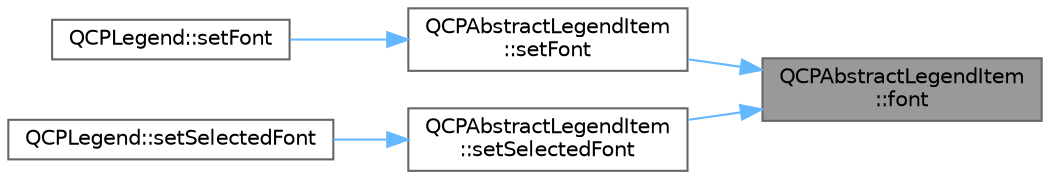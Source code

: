 digraph "QCPAbstractLegendItem::font"
{
 // LATEX_PDF_SIZE
  bgcolor="transparent";
  edge [fontname=Helvetica,fontsize=10,labelfontname=Helvetica,labelfontsize=10];
  node [fontname=Helvetica,fontsize=10,shape=box,height=0.2,width=0.4];
  rankdir="RL";
  Node1 [label="QCPAbstractLegendItem\l::font",height=0.2,width=0.4,color="gray40", fillcolor="grey60", style="filled", fontcolor="black",tooltip=" "];
  Node1 -> Node2 [dir="back",color="steelblue1",style="solid"];
  Node2 [label="QCPAbstractLegendItem\l::setFont",height=0.2,width=0.4,color="grey40", fillcolor="white", style="filled",URL="$class_q_c_p_abstract_legend_item.html#a409c53455d8112f71d70c0c43eb10265",tooltip=" "];
  Node2 -> Node3 [dir="back",color="steelblue1",style="solid"];
  Node3 [label="QCPLegend::setFont",height=0.2,width=0.4,color="grey40", fillcolor="white", style="filled",URL="$class_q_c_p_legend.html#aa4cda8499e3cb0f3be415edc02984c73",tooltip=" "];
  Node1 -> Node4 [dir="back",color="steelblue1",style="solid"];
  Node4 [label="QCPAbstractLegendItem\l::setSelectedFont",height=0.2,width=0.4,color="grey40", fillcolor="white", style="filled",URL="$class_q_c_p_abstract_legend_item.html#a91db5aee48617a9d3206e61376807365",tooltip=" "];
  Node4 -> Node5 [dir="back",color="steelblue1",style="solid"];
  Node5 [label="QCPLegend::setSelectedFont",height=0.2,width=0.4,color="grey40", fillcolor="white", style="filled",URL="$class_q_c_p_legend.html#ab580a01c3c0a239374ed66c29edf5ad2",tooltip=" "];
}
